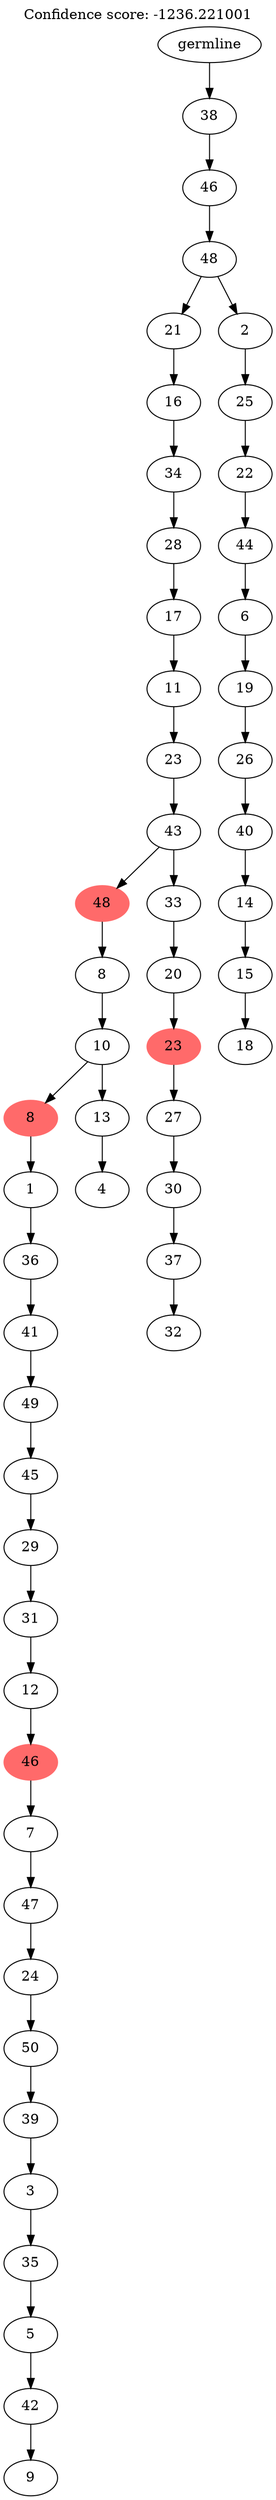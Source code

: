 digraph g {
	"53" -> "54";
	"54" [label="9"];
	"52" -> "53";
	"53" [label="42"];
	"51" -> "52";
	"52" [label="5"];
	"50" -> "51";
	"51" [label="35"];
	"49" -> "50";
	"50" [label="3"];
	"48" -> "49";
	"49" [label="39"];
	"47" -> "48";
	"48" [label="50"];
	"46" -> "47";
	"47" [label="24"];
	"45" -> "46";
	"46" [label="47"];
	"44" -> "45";
	"45" [label="7"];
	"43" -> "44";
	"44" [color=indianred1, style=filled, label="46"];
	"42" -> "43";
	"43" [label="12"];
	"41" -> "42";
	"42" [label="31"];
	"40" -> "41";
	"41" [label="29"];
	"39" -> "40";
	"40" [label="45"];
	"38" -> "39";
	"39" [label="49"];
	"37" -> "38";
	"38" [label="41"];
	"36" -> "37";
	"37" [label="36"];
	"35" -> "36";
	"36" [label="1"];
	"33" -> "34";
	"34" [label="4"];
	"32" -> "33";
	"33" [label="13"];
	"32" -> "35";
	"35" [color=indianred1, style=filled, label="8"];
	"31" -> "32";
	"32" [label="10"];
	"30" -> "31";
	"31" [label="8"];
	"28" -> "29";
	"29" [label="32"];
	"27" -> "28";
	"28" [label="37"];
	"26" -> "27";
	"27" [label="30"];
	"25" -> "26";
	"26" [label="27"];
	"24" -> "25";
	"25" [color=indianred1, style=filled, label="23"];
	"23" -> "24";
	"24" [label="20"];
	"22" -> "23";
	"23" [label="33"];
	"22" -> "30";
	"30" [color=indianred1, style=filled, label="48"];
	"21" -> "22";
	"22" [label="43"];
	"20" -> "21";
	"21" [label="23"];
	"19" -> "20";
	"20" [label="11"];
	"18" -> "19";
	"19" [label="17"];
	"17" -> "18";
	"18" [label="28"];
	"16" -> "17";
	"17" [label="34"];
	"15" -> "16";
	"16" [label="16"];
	"13" -> "14";
	"14" [label="18"];
	"12" -> "13";
	"13" [label="15"];
	"11" -> "12";
	"12" [label="14"];
	"10" -> "11";
	"11" [label="40"];
	"9" -> "10";
	"10" [label="26"];
	"8" -> "9";
	"9" [label="19"];
	"7" -> "8";
	"8" [label="6"];
	"6" -> "7";
	"7" [label="44"];
	"5" -> "6";
	"6" [label="22"];
	"4" -> "5";
	"5" [label="25"];
	"3" -> "4";
	"4" [label="2"];
	"3" -> "15";
	"15" [label="21"];
	"2" -> "3";
	"3" [label="48"];
	"1" -> "2";
	"2" [label="46"];
	"0" -> "1";
	"1" [label="38"];
	"0" [label="germline"];
	labelloc="t";
	label="Confidence score: -1236.221001";
}
